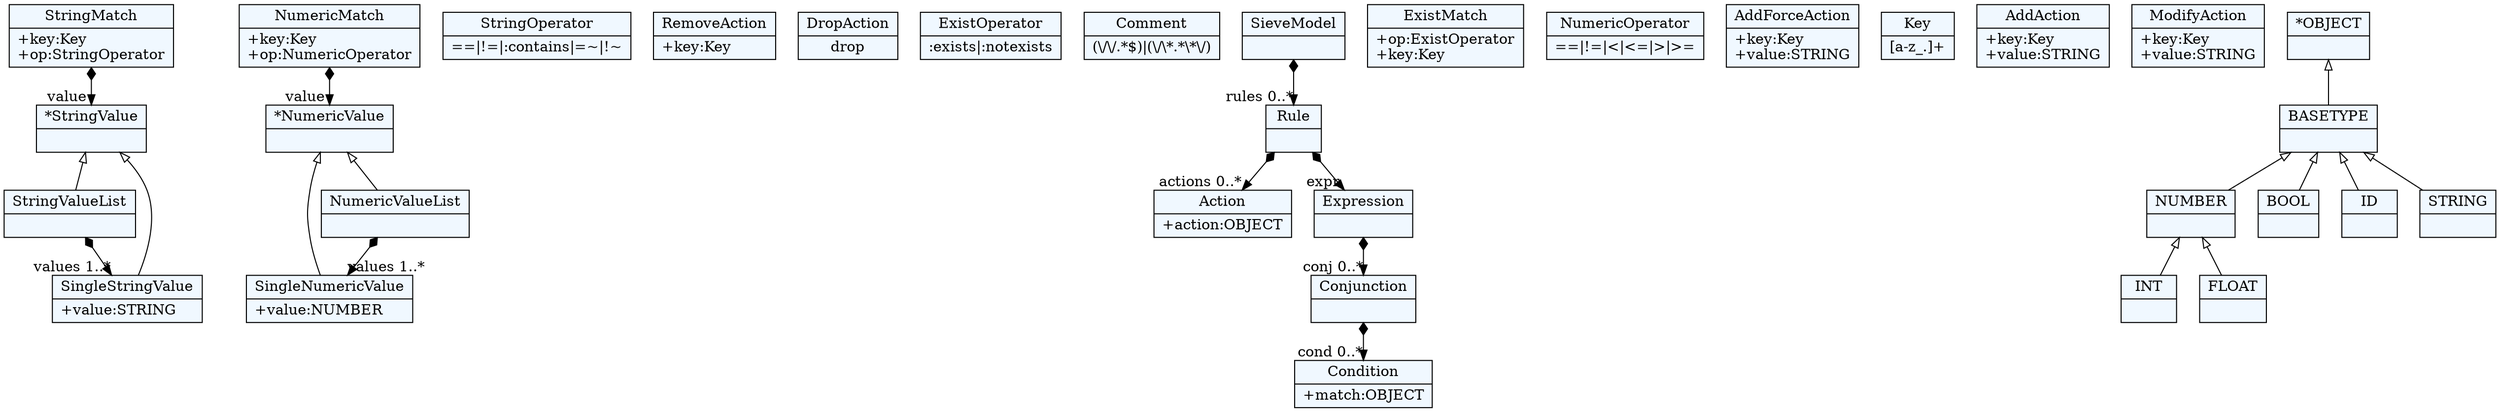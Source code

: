 
    digraph xtext {
    fontname = "Bitstream Vera Sans"
    fontsize = 8
    node[
        shape=record,
        style=filled,
        fillcolor=aliceblue
    ]
    nodesep = 0.3
    edge[dir=black,arrowtail=empty]


140712151252312 -> 140712151249688[arrowtail=diamond, dir=both, headlabel="values 1..*"]
140712151252312[ label="{StringValueList|}"]

140712151228504 -> 140712151256728[arrowtail=diamond, dir=both, headlabel="value "]
140712151228504[ label="{NumericMatch|+key:Key\l+op:NumericOperator\l}"]

140712151224504[ label="{StringOperator|==\|!=\|:contains\|=~\|!~}"]

140712151286936[ label="{RemoveAction|+key:Key\l}"]

140712151272728[ label="{DropAction|drop}"]

140712151241400[ label="{ExistOperator|:exists\|:notexists}"]

140712151290456[ label="{Comment|(\\/\\/.*$)\|(\\/\\*.*\\*\\/)}"]

140712151266648[ label="{Action|+action:OBJECT\l}"]

140712151237336[ label="{ExistMatch|+op:ExistOperator\l+key:Key\l}"]

140712151233080[ label="{NumericOperator|==\|!=\|\<\|\<=\|\>\|\>=}"]

140712151256728[ label="{*NumericValue|}"]
140712151256728 -> 140712151258808 [dir=back]
140712151256728 -> 140712151262424 [dir=back]

140712151204472 -> 140712151209592[arrowtail=diamond, dir=both, headlabel="conj 0..*"]
140712151204472[ label="{Expression|}"]

140712151201528 -> 140712151204472[arrowtail=diamond, dir=both, headlabel="expr "]
140712151201528 -> 140712151266648[arrowtail=diamond, dir=both, headlabel="actions 0..*"]
140712151201528[ label="{Rule|}"]

140712151262424 -> 140712151258808[arrowtail=diamond, dir=both, headlabel="values 1..*"]
140712151262424[ label="{NumericValueList|}"]

140712151258808[ label="{SingleNumericValue|+value:NUMBER\l}"]

140712151209592 -> 140712151214872[arrowtail=diamond, dir=both, headlabel="cond 0..*"]
140712151209592[ label="{Conjunction|}"]

140712151278808[ label="{AddForceAction|+key:Key\l+value:STRING\l}"]

140712151244440[ label="{Key|[a-z_.]+}"]

140712151247832[ label="{*StringValue|}"]
140712151247832 -> 140712151249688 [dir=back]
140712151247832 -> 140712151252312 [dir=back]

140712151200600 -> 140712151201528[arrowtail=diamond, dir=both, headlabel="rules 0..*"]
140712151200600[ label="{SieveModel|}"]

140712151249688[ label="{SingleStringValue|+value:STRING\l}"]

140712151274776[ label="{AddAction|+key:Key\l+value:STRING\l}"]

140712151220760 -> 140712151247832[arrowtail=diamond, dir=both, headlabel="value "]
140712151220760[ label="{StringMatch|+key:Key\l+op:StringOperator\l}"]

140712151282360[ label="{ModifyAction|+key:Key\l+value:STRING\l}"]

140712151214872[ label="{Condition|+match:OBJECT\l}"]

140712150967992[ label="{INT|}"]

140712150973752[ label="{BASETYPE|}"]
140712150973752 -> 140712150971576 [dir=back]
140712150973752 -> 140712150966200 [dir=back]
140712150973752 -> 140712150962392 [dir=back]
140712150973752 -> 140712150964408 [dir=back]

140712150969784[ label="{FLOAT|}"]

140712150971576[ label="{NUMBER|}"]
140712150971576 -> 140712150969784 [dir=back]
140712150971576 -> 140712150967992 [dir=back]

140712150964408[ label="{STRING|}"]

140712150962392[ label="{ID|}"]

140712150966200[ label="{BOOL|}"]

140712150975544[ label="{*OBJECT|}"]
140712150975544 -> 140712150973752 [dir=back]


}
